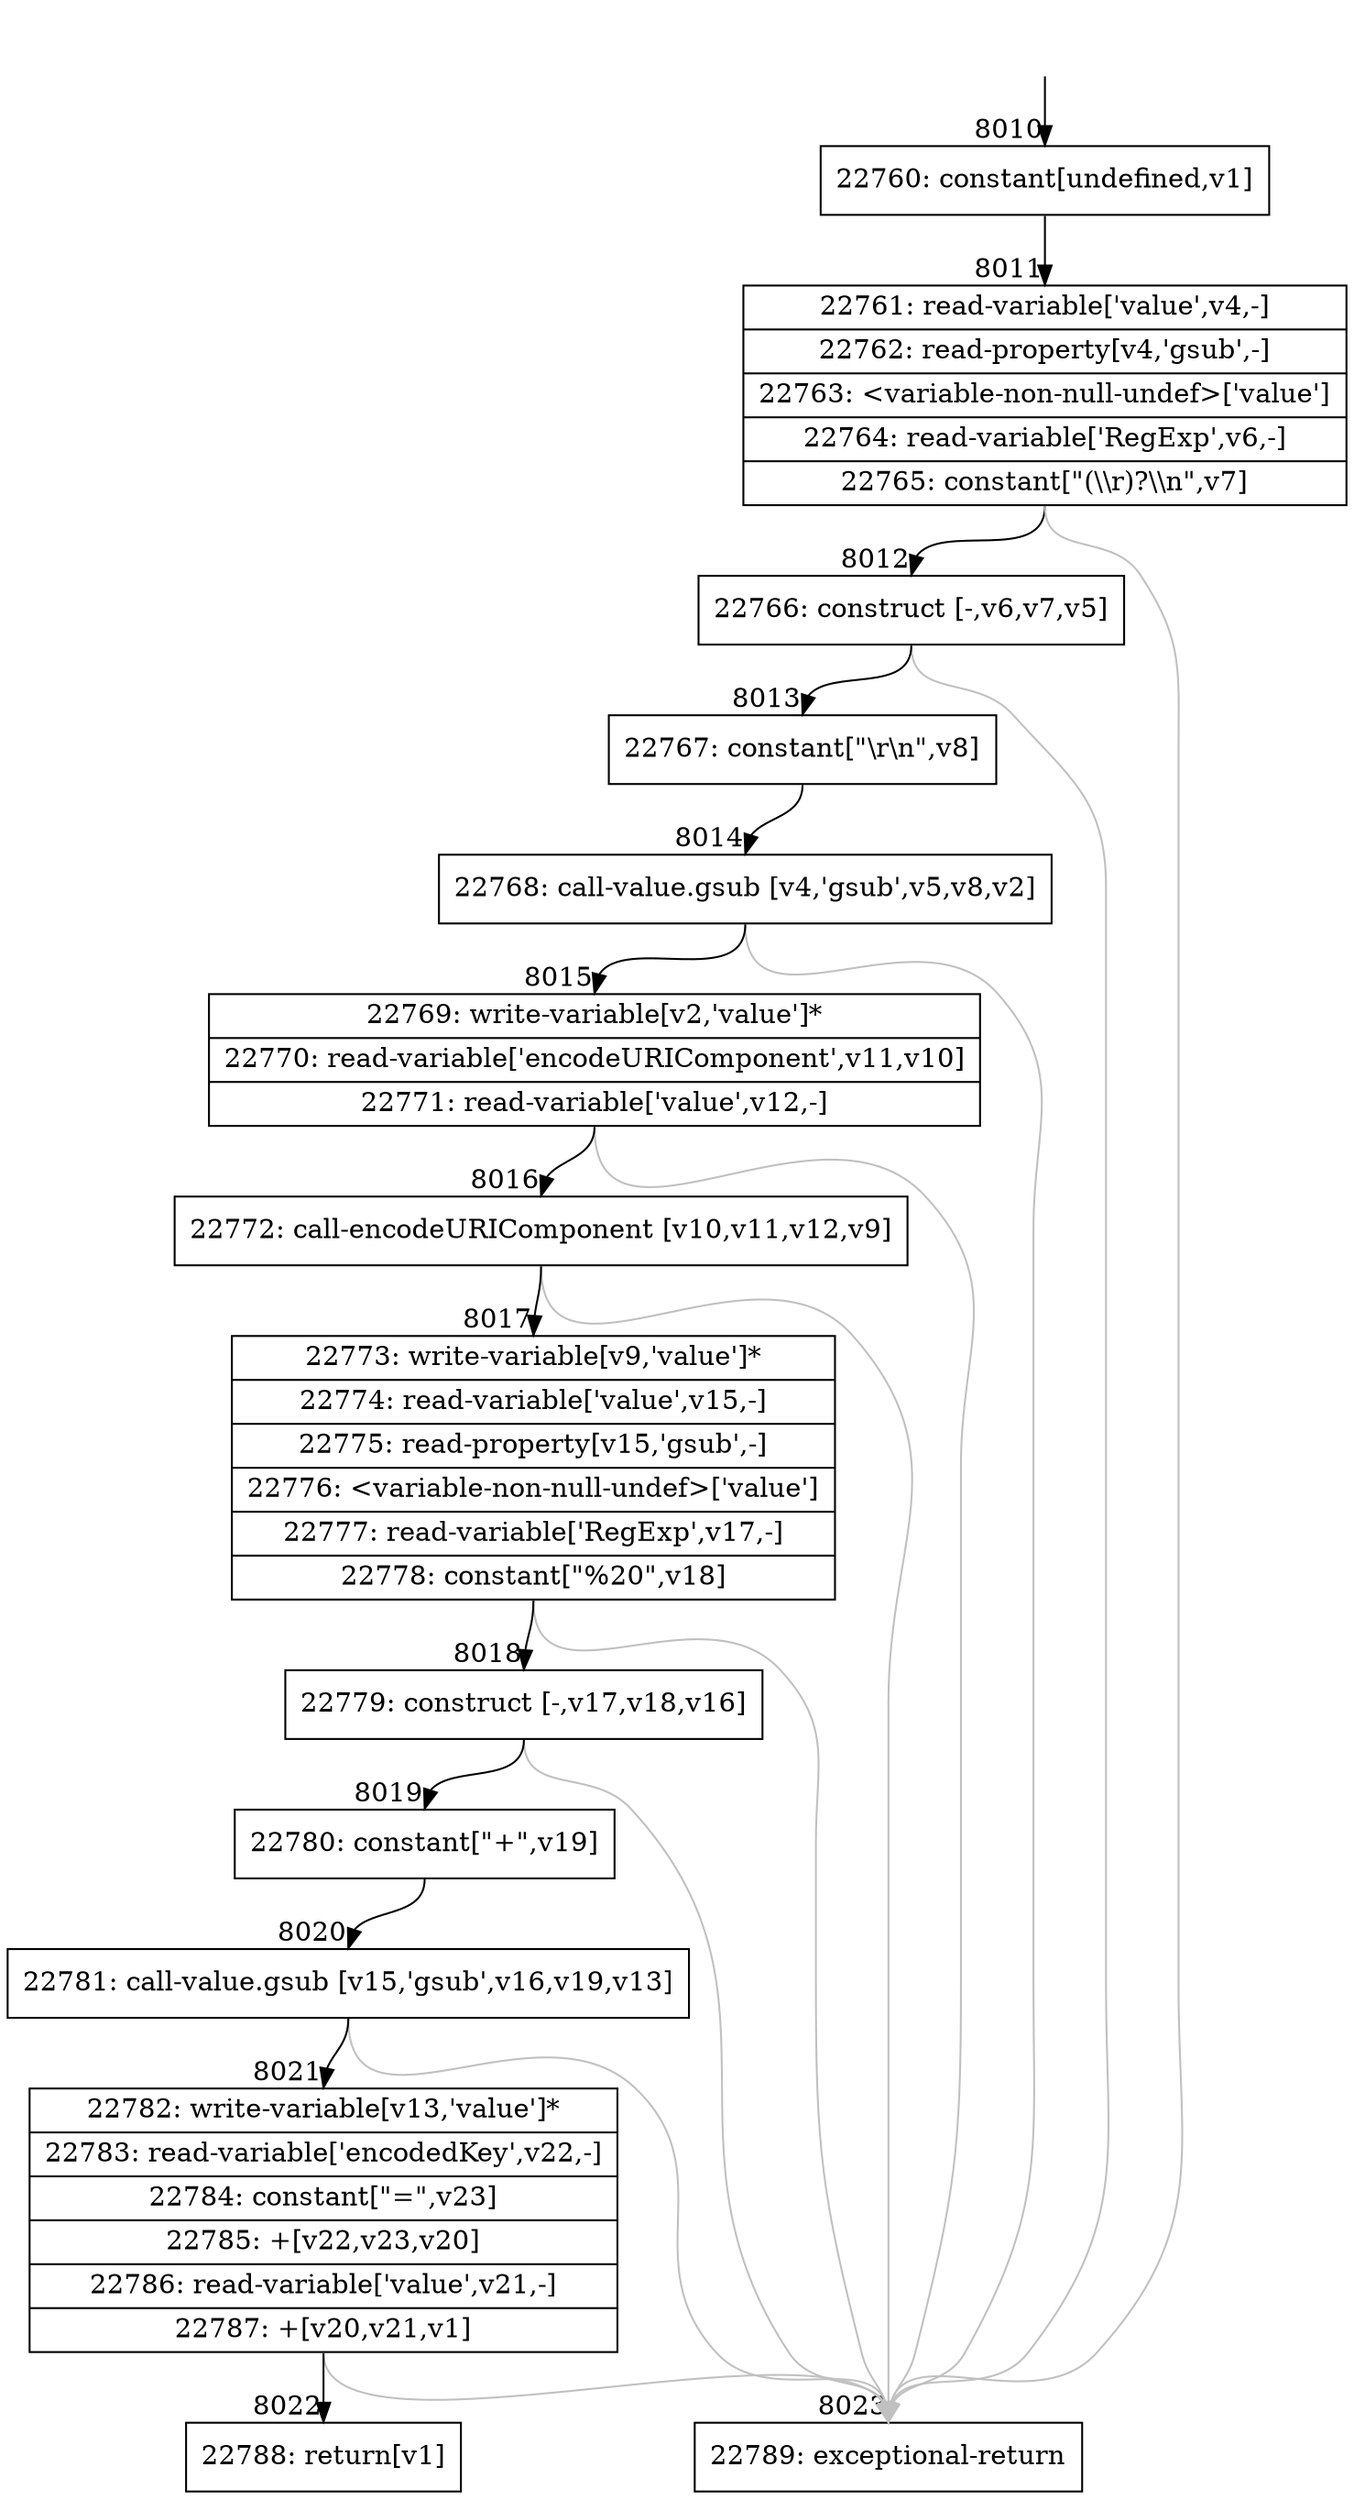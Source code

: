 digraph {
rankdir="TD"
BB_entry595[shape=none,label=""];
BB_entry595 -> BB8010 [tailport=s, headport=n, headlabel="    8010"]
BB8010 [shape=record label="{22760: constant[undefined,v1]}" ] 
BB8010 -> BB8011 [tailport=s, headport=n, headlabel="      8011"]
BB8011 [shape=record label="{22761: read-variable['value',v4,-]|22762: read-property[v4,'gsub',-]|22763: \<variable-non-null-undef\>['value']|22764: read-variable['RegExp',v6,-]|22765: constant[\"(\\\\r)?\\\\n\",v7]}" ] 
BB8011 -> BB8012 [tailport=s, headport=n, headlabel="      8012"]
BB8011 -> BB8023 [tailport=s, headport=n, color=gray, headlabel="      8023"]
BB8012 [shape=record label="{22766: construct [-,v6,v7,v5]}" ] 
BB8012 -> BB8013 [tailport=s, headport=n, headlabel="      8013"]
BB8012 -> BB8023 [tailport=s, headport=n, color=gray]
BB8013 [shape=record label="{22767: constant[\"\\r\\n\",v8]}" ] 
BB8013 -> BB8014 [tailport=s, headport=n, headlabel="      8014"]
BB8014 [shape=record label="{22768: call-value.gsub [v4,'gsub',v5,v8,v2]}" ] 
BB8014 -> BB8015 [tailport=s, headport=n, headlabel="      8015"]
BB8014 -> BB8023 [tailport=s, headport=n, color=gray]
BB8015 [shape=record label="{22769: write-variable[v2,'value']*|22770: read-variable['encodeURIComponent',v11,v10]|22771: read-variable['value',v12,-]}" ] 
BB8015 -> BB8016 [tailport=s, headport=n, headlabel="      8016"]
BB8015 -> BB8023 [tailport=s, headport=n, color=gray]
BB8016 [shape=record label="{22772: call-encodeURIComponent [v10,v11,v12,v9]}" ] 
BB8016 -> BB8017 [tailport=s, headport=n, headlabel="      8017"]
BB8016 -> BB8023 [tailport=s, headport=n, color=gray]
BB8017 [shape=record label="{22773: write-variable[v9,'value']*|22774: read-variable['value',v15,-]|22775: read-property[v15,'gsub',-]|22776: \<variable-non-null-undef\>['value']|22777: read-variable['RegExp',v17,-]|22778: constant[\"%20\",v18]}" ] 
BB8017 -> BB8018 [tailport=s, headport=n, headlabel="      8018"]
BB8017 -> BB8023 [tailport=s, headport=n, color=gray]
BB8018 [shape=record label="{22779: construct [-,v17,v18,v16]}" ] 
BB8018 -> BB8019 [tailport=s, headport=n, headlabel="      8019"]
BB8018 -> BB8023 [tailport=s, headport=n, color=gray]
BB8019 [shape=record label="{22780: constant[\"+\",v19]}" ] 
BB8019 -> BB8020 [tailport=s, headport=n, headlabel="      8020"]
BB8020 [shape=record label="{22781: call-value.gsub [v15,'gsub',v16,v19,v13]}" ] 
BB8020 -> BB8021 [tailport=s, headport=n, headlabel="      8021"]
BB8020 -> BB8023 [tailport=s, headport=n, color=gray]
BB8021 [shape=record label="{22782: write-variable[v13,'value']*|22783: read-variable['encodedKey',v22,-]|22784: constant[\"=\",v23]|22785: +[v22,v23,v20]|22786: read-variable['value',v21,-]|22787: +[v20,v21,v1]}" ] 
BB8021 -> BB8022 [tailport=s, headport=n, headlabel="      8022"]
BB8021 -> BB8023 [tailport=s, headport=n, color=gray]
BB8022 [shape=record label="{22788: return[v1]}" ] 
BB8023 [shape=record label="{22789: exceptional-return}" ] 
//#$~ 6282
}
